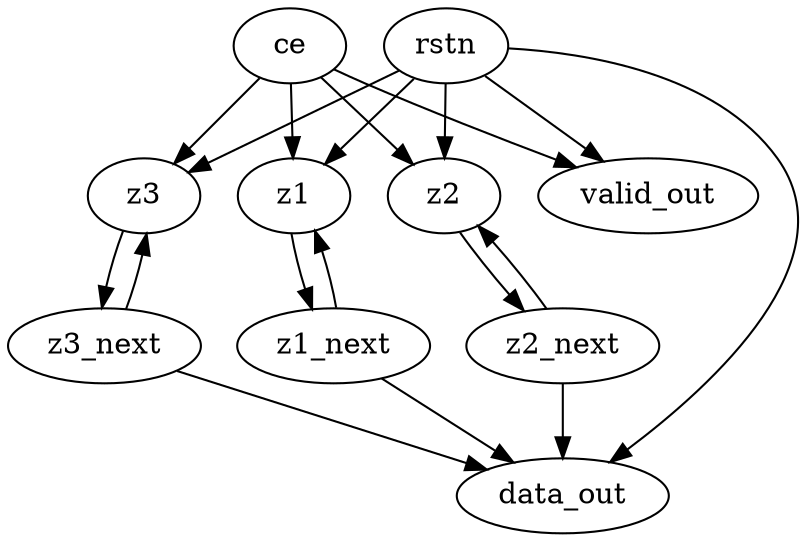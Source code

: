 strict digraph "" {
	ce -> valid_out	 [weight=1.0];
	ce -> z1	 [weight=1.0];
	ce -> z2	 [weight=1.0];
	ce -> z3	 [weight=1.0];
	z1 -> z1_next	 [weight=1.0];
	z2_next -> data_out	 [weight=1.0];
	z2_next -> z2	 [weight=1.0];
	z3_next -> data_out	 [weight=1.0];
	z3_next -> z3	 [weight=1.0];
	z1_next -> z1	 [weight=1.0];
	z1_next -> data_out	 [weight=1.0];
	rstn -> valid_out	 [weight=2.0];
	rstn -> z1	 [weight=2.0];
	rstn -> data_out	 [weight=2.0];
	rstn -> z2	 [weight=2.0];
	rstn -> z3	 [weight=2.0];
	z2 -> z2_next	 [weight=1.0];
	z3 -> z3_next	 [weight=1.0];
}
